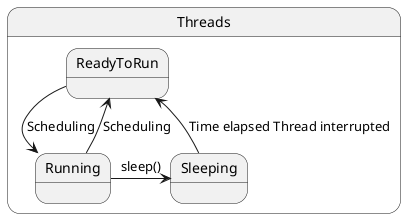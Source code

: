 @startuml
state Threads {
ReadyToRun --> Running : Scheduling
Running --> ReadyToRun : Scheduling
Running -right-> Sleeping : sleep()
Sleeping -left-> ReadyToRun : Time elapsed Thread interrupted
}

@enduml